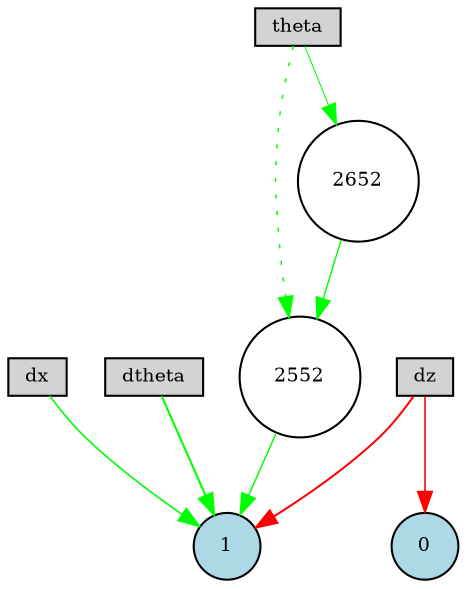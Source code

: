digraph {
	node [fontsize=9 height=0.2 shape=circle width=0.2]
	dx [fillcolor=lightgray shape=box style=filled]
	dz [fillcolor=lightgray shape=box style=filled]
	theta [fillcolor=lightgray shape=box style=filled]
	dtheta [fillcolor=lightgray shape=box style=filled]
	0 [fillcolor=lightblue style=filled]
	1 [fillcolor=lightblue style=filled]
	2552 [fillcolor=white style=filled]
	2652 [fillcolor=white style=filled]
	dz -> 0 [color=red penwidth=0.7648319639730117 style=solid]
	dz -> 1 [color=red penwidth=0.9656528019229202 style=solid]
	dtheta -> 1 [color=green penwidth=0.9883686594907114 style=solid]
	dx -> 1 [color=green penwidth=0.7817619877884139 style=solid]
	theta -> 2552 [color=green penwidth=0.7126998341776075 style=dotted]
	2552 -> 1 [color=green penwidth=0.6953877192243381 style=solid]
	theta -> 2652 [color=green penwidth=0.5140806639187988 style=solid]
	2652 -> 2552 [color=green penwidth=0.677425669925246 style=solid]
}
